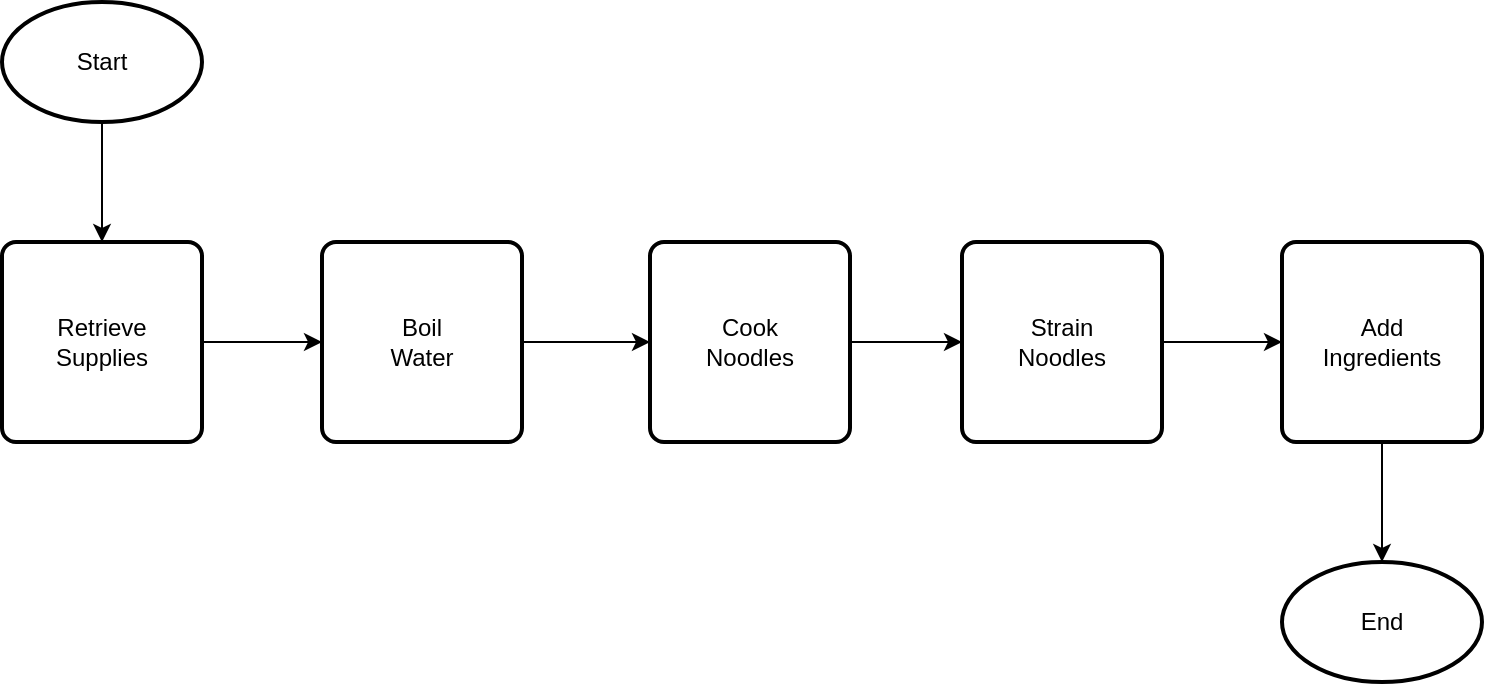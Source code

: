 <mxfile version="13.10.6" type="github">
  <diagram id="eDrRoMh0UzgpGO0whAKW" name="Page-1">
    <mxGraphModel dx="1185" dy="662" grid="1" gridSize="10" guides="1" tooltips="1" connect="1" arrows="1" fold="1" page="1" pageScale="1" pageWidth="827" pageHeight="1169" math="0" shadow="0">
      <root>
        <mxCell id="0" />
        <mxCell id="1" parent="0" />
        <mxCell id="omMEvubndnK3b0D8EIoA-24" value="" style="edgeStyle=orthogonalEdgeStyle;rounded=0;orthogonalLoop=1;jettySize=auto;html=1;" edge="1" parent="1" source="omMEvubndnK3b0D8EIoA-17" target="omMEvubndnK3b0D8EIoA-18">
          <mxGeometry relative="1" as="geometry" />
        </mxCell>
        <mxCell id="omMEvubndnK3b0D8EIoA-17" value="Start" style="strokeWidth=2;html=1;shape=mxgraph.flowchart.start_1;whiteSpace=wrap;" vertex="1" parent="1">
          <mxGeometry x="40" y="80" width="100" height="60" as="geometry" />
        </mxCell>
        <mxCell id="omMEvubndnK3b0D8EIoA-25" value="" style="edgeStyle=orthogonalEdgeStyle;rounded=0;orthogonalLoop=1;jettySize=auto;html=1;" edge="1" parent="1" source="omMEvubndnK3b0D8EIoA-18" target="omMEvubndnK3b0D8EIoA-21">
          <mxGeometry relative="1" as="geometry" />
        </mxCell>
        <mxCell id="omMEvubndnK3b0D8EIoA-18" value="Retrieve &lt;br&gt;Supplies" style="rounded=1;whiteSpace=wrap;html=1;absoluteArcSize=1;arcSize=14;strokeWidth=2;" vertex="1" parent="1">
          <mxGeometry x="40" y="200" width="100" height="100" as="geometry" />
        </mxCell>
        <mxCell id="omMEvubndnK3b0D8EIoA-28" value="" style="edgeStyle=orthogonalEdgeStyle;rounded=0;orthogonalLoop=1;jettySize=auto;html=1;" edge="1" parent="1" source="omMEvubndnK3b0D8EIoA-19" target="omMEvubndnK3b0D8EIoA-22">
          <mxGeometry relative="1" as="geometry" />
        </mxCell>
        <mxCell id="omMEvubndnK3b0D8EIoA-19" value="Strain&lt;br&gt;Noodles" style="rounded=1;whiteSpace=wrap;html=1;absoluteArcSize=1;arcSize=14;strokeWidth=2;" vertex="1" parent="1">
          <mxGeometry x="520" y="200" width="100" height="100" as="geometry" />
        </mxCell>
        <mxCell id="omMEvubndnK3b0D8EIoA-27" value="" style="edgeStyle=orthogonalEdgeStyle;rounded=0;orthogonalLoop=1;jettySize=auto;html=1;" edge="1" parent="1" source="omMEvubndnK3b0D8EIoA-20" target="omMEvubndnK3b0D8EIoA-19">
          <mxGeometry relative="1" as="geometry" />
        </mxCell>
        <mxCell id="omMEvubndnK3b0D8EIoA-20" value="Cook&lt;br&gt;Noodles" style="rounded=1;whiteSpace=wrap;html=1;absoluteArcSize=1;arcSize=14;strokeWidth=2;" vertex="1" parent="1">
          <mxGeometry x="364" y="200" width="100" height="100" as="geometry" />
        </mxCell>
        <mxCell id="omMEvubndnK3b0D8EIoA-26" value="" style="edgeStyle=orthogonalEdgeStyle;rounded=0;orthogonalLoop=1;jettySize=auto;html=1;" edge="1" parent="1" source="omMEvubndnK3b0D8EIoA-21" target="omMEvubndnK3b0D8EIoA-20">
          <mxGeometry relative="1" as="geometry" />
        </mxCell>
        <mxCell id="omMEvubndnK3b0D8EIoA-21" value="Boil&lt;br&gt;Water" style="rounded=1;whiteSpace=wrap;html=1;absoluteArcSize=1;arcSize=14;strokeWidth=2;" vertex="1" parent="1">
          <mxGeometry x="200" y="200" width="100" height="100" as="geometry" />
        </mxCell>
        <mxCell id="omMEvubndnK3b0D8EIoA-29" value="" style="edgeStyle=orthogonalEdgeStyle;rounded=0;orthogonalLoop=1;jettySize=auto;html=1;" edge="1" parent="1" source="omMEvubndnK3b0D8EIoA-22" target="omMEvubndnK3b0D8EIoA-23">
          <mxGeometry relative="1" as="geometry" />
        </mxCell>
        <mxCell id="omMEvubndnK3b0D8EIoA-22" value="Add&lt;br&gt;Ingredients" style="rounded=1;whiteSpace=wrap;html=1;absoluteArcSize=1;arcSize=14;strokeWidth=2;" vertex="1" parent="1">
          <mxGeometry x="680" y="200" width="100" height="100" as="geometry" />
        </mxCell>
        <mxCell id="omMEvubndnK3b0D8EIoA-23" value="End" style="strokeWidth=2;html=1;shape=mxgraph.flowchart.start_1;whiteSpace=wrap;" vertex="1" parent="1">
          <mxGeometry x="680" y="360" width="100" height="60" as="geometry" />
        </mxCell>
      </root>
    </mxGraphModel>
  </diagram>
</mxfile>

